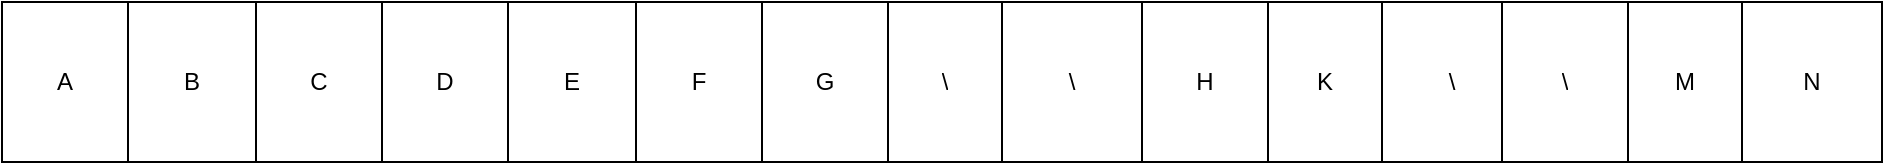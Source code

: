 <mxfile>
    <diagram id="bC6ZrQp_wsxkDfaxdbNI" name="Page-1">
        <mxGraphModel dx="1696" dy="607" grid="1" gridSize="10" guides="1" tooltips="1" connect="1" arrows="1" fold="1" page="1" pageScale="1" pageWidth="850" pageHeight="1100" math="0" shadow="0">
            <root>
                <mxCell id="0"/>
                <mxCell id="1" parent="0"/>
                <mxCell id="3" value="" style="shape=table;html=1;whiteSpace=wrap;startSize=0;container=1;collapsible=0;childLayout=tableLayout;" parent="1" vertex="1">
                    <mxGeometry x="-210" y="350" width="190" height="80" as="geometry"/>
                </mxCell>
                <mxCell id="12" value="" style="shape=tableRow;horizontal=0;startSize=0;swimlaneHead=0;swimlaneBody=0;top=0;left=0;bottom=0;right=0;collapsible=0;dropTarget=0;fillColor=none;points=[[0,0.5],[1,0.5]];portConstraint=eastwest;" parent="3" vertex="1">
                    <mxGeometry width="190" height="80" as="geometry"/>
                </mxCell>
                <mxCell id="13" value="A" style="shape=partialRectangle;html=1;whiteSpace=wrap;connectable=0;fillColor=none;top=0;left=0;bottom=0;right=0;overflow=hidden;" parent="12" vertex="1">
                    <mxGeometry width="63" height="80" as="geometry">
                        <mxRectangle width="63" height="80" as="alternateBounds"/>
                    </mxGeometry>
                </mxCell>
                <mxCell id="14" value="B" style="shape=partialRectangle;html=1;whiteSpace=wrap;connectable=0;fillColor=none;top=0;left=0;bottom=0;right=0;overflow=hidden;" parent="12" vertex="1">
                    <mxGeometry x="63" width="64" height="80" as="geometry">
                        <mxRectangle width="64" height="80" as="alternateBounds"/>
                    </mxGeometry>
                </mxCell>
                <mxCell id="15" value="C" style="shape=partialRectangle;html=1;whiteSpace=wrap;connectable=0;fillColor=none;top=0;left=0;bottom=0;right=0;overflow=hidden;pointerEvents=1;" parent="12" vertex="1">
                    <mxGeometry x="127" width="63" height="80" as="geometry">
                        <mxRectangle width="63" height="80" as="alternateBounds"/>
                    </mxGeometry>
                </mxCell>
                <mxCell id="17" value="" style="shape=table;html=1;whiteSpace=wrap;startSize=0;container=1;collapsible=0;childLayout=tableLayout;" parent="1" vertex="1">
                    <mxGeometry x="-20" y="350" width="190" height="80" as="geometry"/>
                </mxCell>
                <mxCell id="18" value="" style="shape=tableRow;horizontal=0;startSize=0;swimlaneHead=0;swimlaneBody=0;top=0;left=0;bottom=0;right=0;collapsible=0;dropTarget=0;fillColor=none;points=[[0,0.5],[1,0.5]];portConstraint=eastwest;" parent="17" vertex="1">
                    <mxGeometry width="190" height="80" as="geometry"/>
                </mxCell>
                <mxCell id="19" value="D" style="shape=partialRectangle;html=1;whiteSpace=wrap;connectable=0;fillColor=none;top=0;left=0;bottom=0;right=0;overflow=hidden;" parent="18" vertex="1">
                    <mxGeometry width="63" height="80" as="geometry">
                        <mxRectangle width="63" height="80" as="alternateBounds"/>
                    </mxGeometry>
                </mxCell>
                <mxCell id="20" value="E" style="shape=partialRectangle;html=1;whiteSpace=wrap;connectable=0;fillColor=none;top=0;left=0;bottom=0;right=0;overflow=hidden;" parent="18" vertex="1">
                    <mxGeometry x="63" width="64" height="80" as="geometry">
                        <mxRectangle width="64" height="80" as="alternateBounds"/>
                    </mxGeometry>
                </mxCell>
                <mxCell id="21" value="F" style="shape=partialRectangle;html=1;whiteSpace=wrap;connectable=0;fillColor=none;top=0;left=0;bottom=0;right=0;overflow=hidden;pointerEvents=1;" parent="18" vertex="1">
                    <mxGeometry x="127" width="63" height="80" as="geometry">
                        <mxRectangle width="63" height="80" as="alternateBounds"/>
                    </mxGeometry>
                </mxCell>
                <mxCell id="22" value="" style="shape=table;html=1;whiteSpace=wrap;startSize=0;container=1;collapsible=0;childLayout=tableLayout;" parent="1" vertex="1">
                    <mxGeometry x="170" y="350" width="190" height="80" as="geometry"/>
                </mxCell>
                <mxCell id="23" value="" style="shape=tableRow;horizontal=0;startSize=0;swimlaneHead=0;swimlaneBody=0;top=0;left=0;bottom=0;right=0;collapsible=0;dropTarget=0;fillColor=none;points=[[0,0.5],[1,0.5]];portConstraint=eastwest;" parent="22" vertex="1">
                    <mxGeometry width="190" height="80" as="geometry"/>
                </mxCell>
                <mxCell id="24" value="G" style="shape=partialRectangle;html=1;whiteSpace=wrap;connectable=0;fillColor=none;top=0;left=0;bottom=0;right=0;overflow=hidden;" parent="23" vertex="1">
                    <mxGeometry width="63" height="80" as="geometry">
                        <mxRectangle width="63" height="80" as="alternateBounds"/>
                    </mxGeometry>
                </mxCell>
                <mxCell id="25" value="\" style="shape=partialRectangle;html=1;whiteSpace=wrap;connectable=0;fillColor=none;top=0;left=0;bottom=0;right=0;overflow=hidden;" parent="23" vertex="1">
                    <mxGeometry x="63" width="57" height="80" as="geometry">
                        <mxRectangle width="57" height="80" as="alternateBounds"/>
                    </mxGeometry>
                </mxCell>
                <mxCell id="26" value="\" style="shape=partialRectangle;html=1;whiteSpace=wrap;connectable=0;fillColor=none;top=0;left=0;bottom=0;right=0;overflow=hidden;pointerEvents=1;" parent="23" vertex="1">
                    <mxGeometry x="120" width="70" height="80" as="geometry">
                        <mxRectangle width="70" height="80" as="alternateBounds"/>
                    </mxGeometry>
                </mxCell>
                <mxCell id="28" value="" style="shape=table;html=1;whiteSpace=wrap;startSize=0;container=1;collapsible=0;childLayout=tableLayout;" parent="1" vertex="1">
                    <mxGeometry x="360" y="350" width="190" height="80" as="geometry"/>
                </mxCell>
                <mxCell id="29" value="" style="shape=tableRow;horizontal=0;startSize=0;swimlaneHead=0;swimlaneBody=0;top=0;left=0;bottom=0;right=0;collapsible=0;dropTarget=0;fillColor=none;points=[[0,0.5],[1,0.5]];portConstraint=eastwest;" parent="28" vertex="1">
                    <mxGeometry width="190" height="80" as="geometry"/>
                </mxCell>
                <mxCell id="30" value="H" style="shape=partialRectangle;html=1;whiteSpace=wrap;connectable=0;fillColor=none;top=0;left=0;bottom=0;right=0;overflow=hidden;" parent="29" vertex="1">
                    <mxGeometry width="63" height="80" as="geometry">
                        <mxRectangle width="63" height="80" as="alternateBounds"/>
                    </mxGeometry>
                </mxCell>
                <mxCell id="31" value="K" style="shape=partialRectangle;html=1;whiteSpace=wrap;connectable=0;fillColor=none;top=0;left=0;bottom=0;right=0;overflow=hidden;" parent="29" vertex="1">
                    <mxGeometry x="63" width="57" height="80" as="geometry">
                        <mxRectangle width="57" height="80" as="alternateBounds"/>
                    </mxGeometry>
                </mxCell>
                <mxCell id="32" value="\" style="shape=partialRectangle;html=1;whiteSpace=wrap;connectable=0;fillColor=none;top=0;left=0;bottom=0;right=0;overflow=hidden;pointerEvents=1;" parent="29" vertex="1">
                    <mxGeometry x="120" width="70" height="80" as="geometry">
                        <mxRectangle width="70" height="80" as="alternateBounds"/>
                    </mxGeometry>
                </mxCell>
                <mxCell id="33" value="" style="shape=table;html=1;whiteSpace=wrap;startSize=0;container=1;collapsible=0;childLayout=tableLayout;" parent="1" vertex="1">
                    <mxGeometry x="540" y="350" width="190" height="80" as="geometry"/>
                </mxCell>
                <mxCell id="34" value="" style="shape=tableRow;horizontal=0;startSize=0;swimlaneHead=0;swimlaneBody=0;top=0;left=0;bottom=0;right=0;collapsible=0;dropTarget=0;fillColor=none;points=[[0,0.5],[1,0.5]];portConstraint=eastwest;" parent="33" vertex="1">
                    <mxGeometry width="190" height="80" as="geometry"/>
                </mxCell>
                <mxCell id="35" value="\" style="shape=partialRectangle;html=1;whiteSpace=wrap;connectable=0;fillColor=none;top=0;left=0;bottom=0;right=0;overflow=hidden;" parent="34" vertex="1">
                    <mxGeometry width="63" height="80" as="geometry">
                        <mxRectangle width="63" height="80" as="alternateBounds"/>
                    </mxGeometry>
                </mxCell>
                <mxCell id="36" value="M" style="shape=partialRectangle;html=1;whiteSpace=wrap;connectable=0;fillColor=none;top=0;left=0;bottom=0;right=0;overflow=hidden;" parent="34" vertex="1">
                    <mxGeometry x="63" width="57" height="80" as="geometry">
                        <mxRectangle width="57" height="80" as="alternateBounds"/>
                    </mxGeometry>
                </mxCell>
                <mxCell id="37" value="N" style="shape=partialRectangle;html=1;whiteSpace=wrap;connectable=0;fillColor=none;top=0;left=0;bottom=0;right=0;overflow=hidden;pointerEvents=1;" parent="34" vertex="1">
                    <mxGeometry x="120" width="70" height="80" as="geometry">
                        <mxRectangle width="70" height="80" as="alternateBounds"/>
                    </mxGeometry>
                </mxCell>
            </root>
        </mxGraphModel>
    </diagram>
</mxfile>